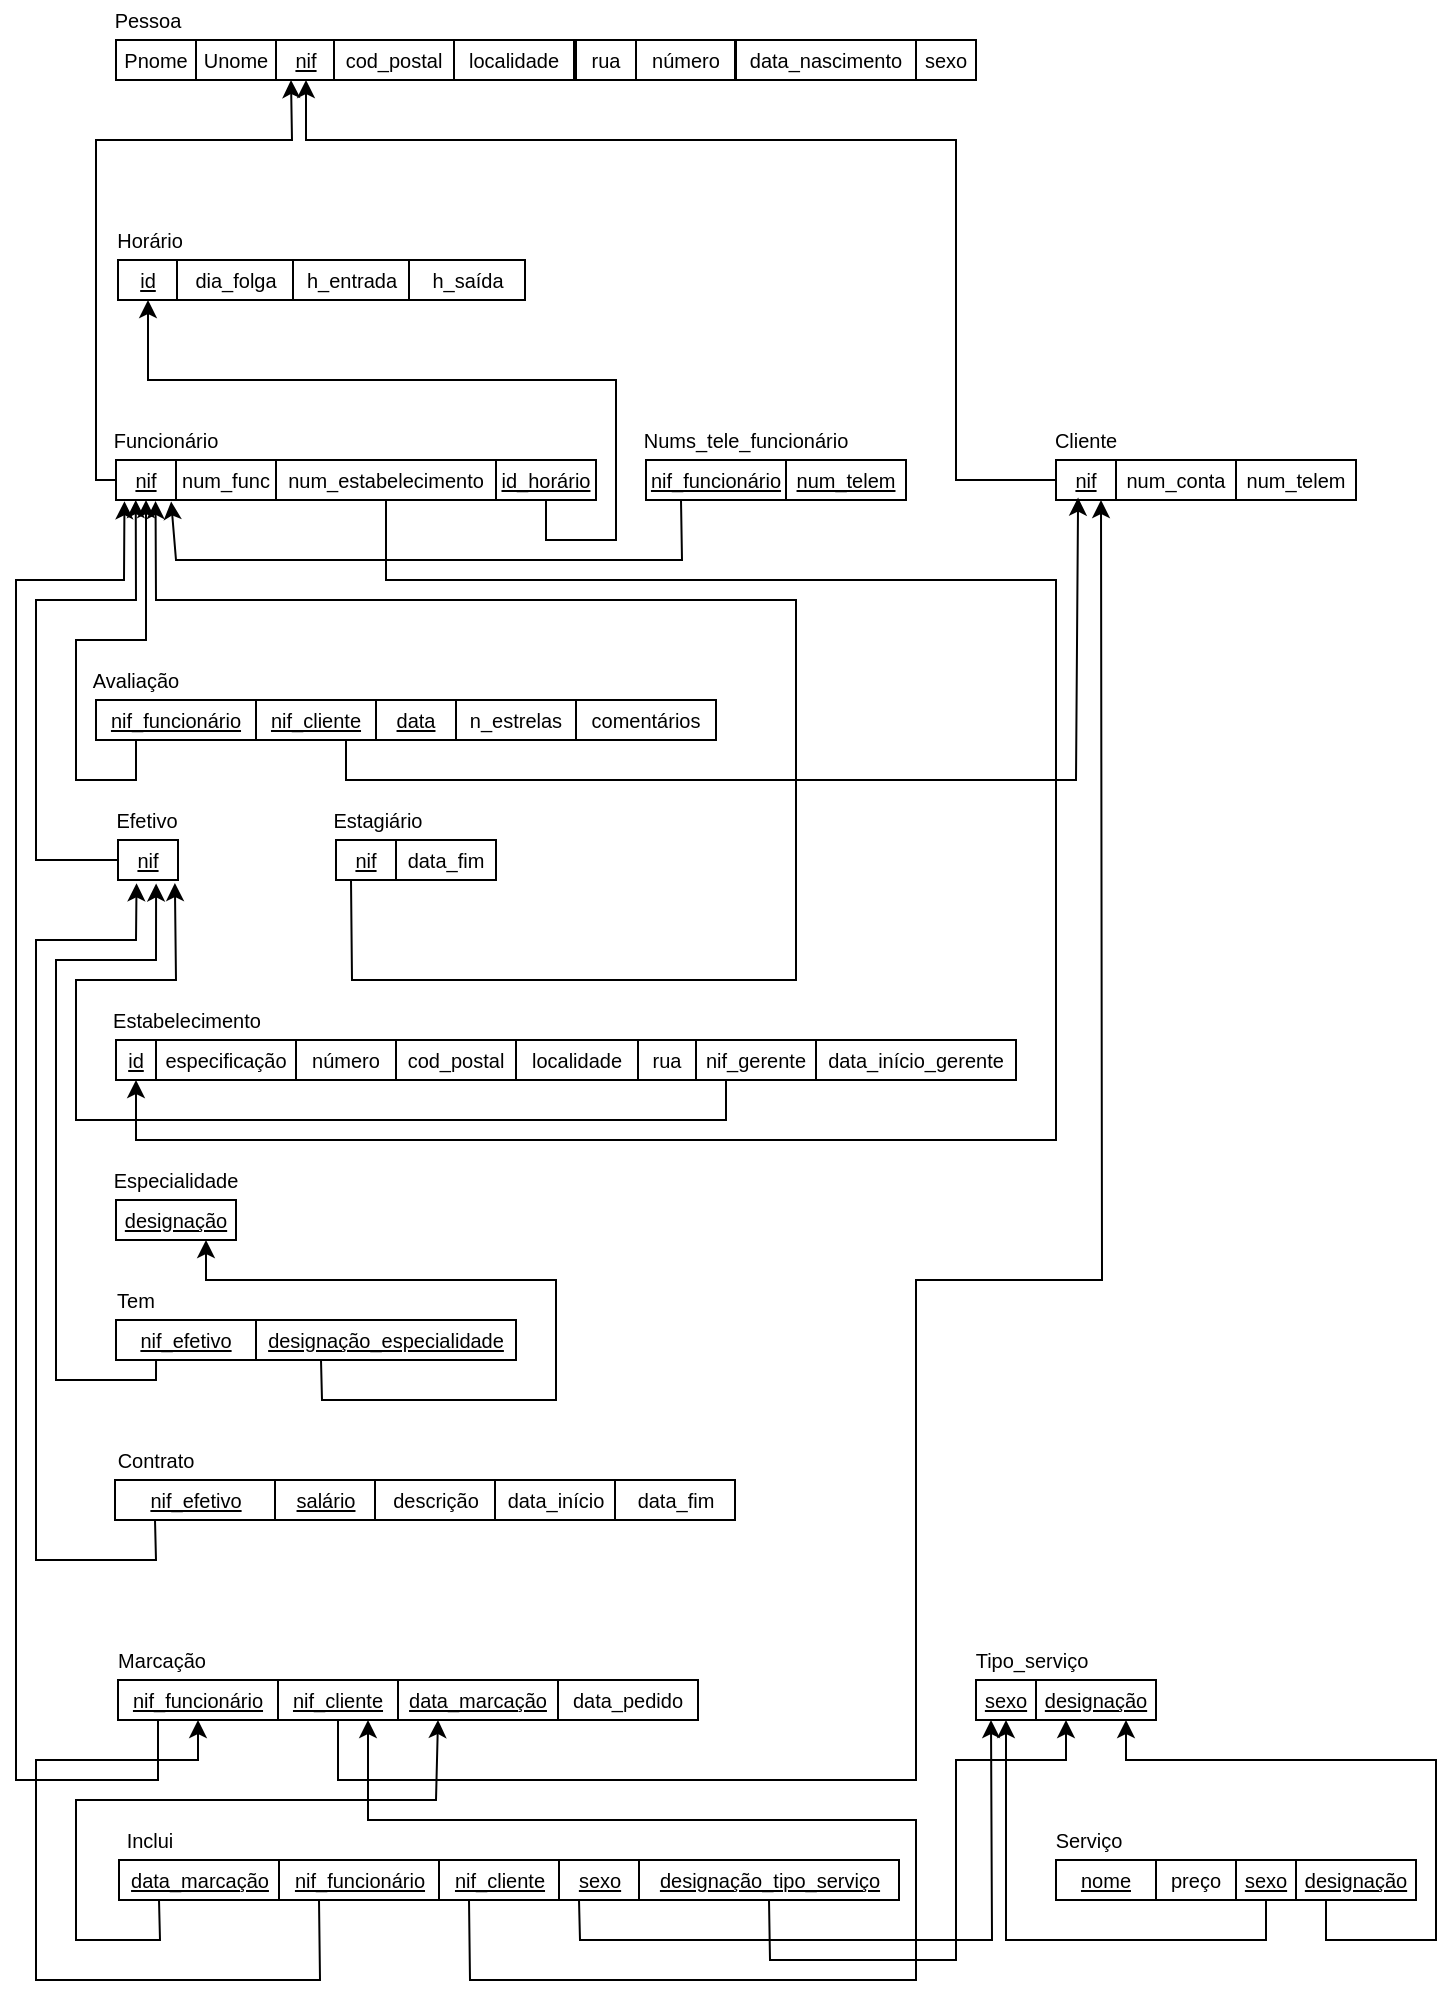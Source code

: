 <mxfile version="24.4.0" type="device">
  <diagram id="R2lEEEUBdFMjLlhIrx00" name="Page-1">
    <mxGraphModel dx="1562" dy="985" grid="1" gridSize="10" guides="1" tooltips="1" connect="1" arrows="1" fold="1" page="1" pageScale="1" pageWidth="850" pageHeight="1100" math="0" shadow="0" extFonts="Permanent Marker^https://fonts.googleapis.com/css?family=Permanent+Marker">
      <root>
        <mxCell id="0" />
        <mxCell id="1" parent="0" />
        <mxCell id="Lao-rUgw4XaIn2fH0C6R-1" value="Pnome" style="rounded=0;whiteSpace=wrap;html=1;fontSize=10;" parent="1" vertex="1">
          <mxGeometry x="80" y="40" width="40" height="20" as="geometry" />
        </mxCell>
        <mxCell id="Lao-rUgw4XaIn2fH0C6R-2" value="Unome" style="rounded=0;whiteSpace=wrap;html=1;fontSize=10;" parent="1" vertex="1">
          <mxGeometry x="120" y="40" width="40" height="20" as="geometry" />
        </mxCell>
        <mxCell id="Lao-rUgw4XaIn2fH0C6R-3" value="nif" style="rounded=0;whiteSpace=wrap;html=1;fontSize=10;fontStyle=4" parent="1" vertex="1">
          <mxGeometry x="160" y="40" width="30" height="20" as="geometry" />
        </mxCell>
        <mxCell id="Lao-rUgw4XaIn2fH0C6R-4" value="número" style="rounded=0;whiteSpace=wrap;html=1;fontSize=10;" parent="1" vertex="1">
          <mxGeometry x="339.5" y="40" width="50" height="20" as="geometry" />
        </mxCell>
        <mxCell id="Lao-rUgw4XaIn2fH0C6R-5" value="rua" style="rounded=0;whiteSpace=wrap;html=1;fontSize=10;" parent="1" vertex="1">
          <mxGeometry x="310" y="40" width="30" height="20" as="geometry" />
        </mxCell>
        <mxCell id="Lao-rUgw4XaIn2fH0C6R-6" value="localidade" style="rounded=0;whiteSpace=wrap;html=1;fontSize=10;" parent="1" vertex="1">
          <mxGeometry x="249" y="40" width="60" height="20" as="geometry" />
        </mxCell>
        <mxCell id="Lao-rUgw4XaIn2fH0C6R-7" value="cod_postal" style="rounded=0;whiteSpace=wrap;html=1;fontSize=10;" parent="1" vertex="1">
          <mxGeometry x="189" y="40" width="60" height="20" as="geometry" />
        </mxCell>
        <mxCell id="Lao-rUgw4XaIn2fH0C6R-8" value="data_nascimento" style="rounded=0;whiteSpace=wrap;html=1;fontSize=10;" parent="1" vertex="1">
          <mxGeometry x="390" y="40" width="90" height="20" as="geometry" />
        </mxCell>
        <mxCell id="Lao-rUgw4XaIn2fH0C6R-9" value="sexo" style="rounded=0;whiteSpace=wrap;html=1;fontSize=10;" parent="1" vertex="1">
          <mxGeometry x="480" y="40" width="30" height="20" as="geometry" />
        </mxCell>
        <mxCell id="Lao-rUgw4XaIn2fH0C6R-10" value="Pessoa" style="text;strokeColor=none;align=center;fillColor=none;html=1;verticalAlign=middle;whiteSpace=wrap;rounded=0;fontSize=10;" parent="1" vertex="1">
          <mxGeometry x="81" y="20" width="30" height="20" as="geometry" />
        </mxCell>
        <mxCell id="Lao-rUgw4XaIn2fH0C6R-12" value="nif" style="rounded=0;whiteSpace=wrap;html=1;fontSize=10;fontStyle=4" parent="1" vertex="1">
          <mxGeometry x="80" y="250" width="30" height="20" as="geometry" />
        </mxCell>
        <mxCell id="Lao-rUgw4XaIn2fH0C6R-13" value="num_func" style="rounded=0;whiteSpace=wrap;html=1;fontSize=10;" parent="1" vertex="1">
          <mxGeometry x="110" y="250" width="50" height="20" as="geometry" />
        </mxCell>
        <mxCell id="Lao-rUgw4XaIn2fH0C6R-14" value="Funcionário" style="text;strokeColor=none;align=center;fillColor=none;html=1;verticalAlign=middle;whiteSpace=wrap;rounded=0;fontSize=10;" parent="1" vertex="1">
          <mxGeometry x="80" y="230" width="50" height="20" as="geometry" />
        </mxCell>
        <mxCell id="Lao-rUgw4XaIn2fH0C6R-15" value="nif" style="rounded=0;whiteSpace=wrap;html=1;fontSize=10;fontStyle=4" parent="1" vertex="1">
          <mxGeometry x="550" y="250" width="30" height="20" as="geometry" />
        </mxCell>
        <mxCell id="Lao-rUgw4XaIn2fH0C6R-16" value="num_conta" style="rounded=0;whiteSpace=wrap;html=1;fontSize=10;" parent="1" vertex="1">
          <mxGeometry x="580" y="250" width="60" height="20" as="geometry" />
        </mxCell>
        <mxCell id="Lao-rUgw4XaIn2fH0C6R-17" value="Cliente" style="text;strokeColor=none;align=center;fillColor=none;html=1;verticalAlign=middle;whiteSpace=wrap;rounded=0;fontSize=10;" parent="1" vertex="1">
          <mxGeometry x="550" y="230" width="30" height="20" as="geometry" />
        </mxCell>
        <mxCell id="Lao-rUgw4XaIn2fH0C6R-18" value="num_telem" style="rounded=0;whiteSpace=wrap;html=1;fontSize=10;" parent="1" vertex="1">
          <mxGeometry x="640" y="250" width="60" height="20" as="geometry" />
        </mxCell>
        <mxCell id="Lao-rUgw4XaIn2fH0C6R-19" value="" style="endArrow=classic;html=1;rounded=0;entryX=0.25;entryY=1;entryDx=0;entryDy=0;exitX=0;exitY=0.5;exitDx=0;exitDy=0;" parent="1" source="Lao-rUgw4XaIn2fH0C6R-12" target="Lao-rUgw4XaIn2fH0C6R-3" edge="1">
          <mxGeometry width="50" height="50" relative="1" as="geometry">
            <mxPoint x="230" y="240" as="sourcePoint" />
            <mxPoint x="280" y="190" as="targetPoint" />
            <Array as="points">
              <mxPoint x="70" y="260" />
              <mxPoint x="70" y="150" />
              <mxPoint x="70" y="90" />
              <mxPoint x="168" y="90" />
            </Array>
          </mxGeometry>
        </mxCell>
        <mxCell id="Lao-rUgw4XaIn2fH0C6R-20" value="" style="endArrow=classic;html=1;rounded=0;entryX=0.5;entryY=1;entryDx=0;entryDy=0;exitX=0;exitY=0.5;exitDx=0;exitDy=0;" parent="1" source="Lao-rUgw4XaIn2fH0C6R-15" target="Lao-rUgw4XaIn2fH0C6R-3" edge="1">
          <mxGeometry width="50" height="50" relative="1" as="geometry">
            <mxPoint x="175" y="180" as="sourcePoint" />
            <mxPoint x="240" y="170" as="targetPoint" />
            <Array as="points">
              <mxPoint x="500" y="260" />
              <mxPoint x="500" y="150" />
              <mxPoint x="500" y="90" />
              <mxPoint x="175" y="90" />
            </Array>
          </mxGeometry>
        </mxCell>
        <mxCell id="Lao-rUgw4XaIn2fH0C6R-21" value="nif" style="rounded=0;whiteSpace=wrap;html=1;fontSize=10;fontStyle=4" parent="1" vertex="1">
          <mxGeometry x="81" y="440" width="30" height="20" as="geometry" />
        </mxCell>
        <mxCell id="Lao-rUgw4XaIn2fH0C6R-23" value="nif" style="rounded=0;whiteSpace=wrap;html=1;fontSize=10;fontStyle=4" parent="1" vertex="1">
          <mxGeometry x="190" y="440" width="30" height="20" as="geometry" />
        </mxCell>
        <mxCell id="Lao-rUgw4XaIn2fH0C6R-24" value="data_fim" style="rounded=0;whiteSpace=wrap;html=1;fontSize=10;" parent="1" vertex="1">
          <mxGeometry x="220" y="440" width="50" height="20" as="geometry" />
        </mxCell>
        <mxCell id="Lao-rUgw4XaIn2fH0C6R-25" value="" style="endArrow=classic;html=1;rounded=0;entryX=0.329;entryY=1.001;entryDx=0;entryDy=0;exitX=0;exitY=0.5;exitDx=0;exitDy=0;entryPerimeter=0;" parent="1" source="Lao-rUgw4XaIn2fH0C6R-21" target="Lao-rUgw4XaIn2fH0C6R-12" edge="1">
          <mxGeometry width="50" height="50" relative="1" as="geometry">
            <mxPoint x="130" y="390" as="sourcePoint" />
            <mxPoint x="83.72" y="270.98" as="targetPoint" />
            <Array as="points">
              <mxPoint x="40" y="450" />
              <mxPoint x="40" y="320" />
              <mxPoint x="90" y="320" />
            </Array>
          </mxGeometry>
        </mxCell>
        <mxCell id="Lao-rUgw4XaIn2fH0C6R-26" value="Efetivo" style="text;strokeColor=none;align=center;fillColor=none;html=1;verticalAlign=middle;whiteSpace=wrap;rounded=0;fontSize=10;" parent="1" vertex="1">
          <mxGeometry x="81" y="420" width="29" height="20" as="geometry" />
        </mxCell>
        <mxCell id="Lao-rUgw4XaIn2fH0C6R-27" value="" style="endArrow=classic;html=1;rounded=0;exitX=0.25;exitY=1;exitDx=0;exitDy=0;entryX=0.659;entryY=1.024;entryDx=0;entryDy=0;entryPerimeter=0;" parent="1" source="Lao-rUgw4XaIn2fH0C6R-23" target="Lao-rUgw4XaIn2fH0C6R-12" edge="1">
          <mxGeometry width="50" height="50" relative="1" as="geometry">
            <mxPoint x="130" y="370" as="sourcePoint" />
            <mxPoint x="97.4" y="271.42" as="targetPoint" />
            <Array as="points">
              <mxPoint x="198" y="510" />
              <mxPoint x="420" y="510" />
              <mxPoint x="420" y="320" />
              <mxPoint x="100" y="320" />
            </Array>
          </mxGeometry>
        </mxCell>
        <mxCell id="Lao-rUgw4XaIn2fH0C6R-28" value="Estagiário" style="text;strokeColor=none;align=center;fillColor=none;html=1;verticalAlign=middle;whiteSpace=wrap;rounded=0;fontSize=10;" parent="1" vertex="1">
          <mxGeometry x="191" y="420" width="40" height="20" as="geometry" />
        </mxCell>
        <mxCell id="Lao-rUgw4XaIn2fH0C6R-29" value="id" style="rounded=0;whiteSpace=wrap;html=1;fontSize=10;fontStyle=4" parent="1" vertex="1">
          <mxGeometry x="80" y="540" width="20" height="20" as="geometry" />
        </mxCell>
        <mxCell id="Lao-rUgw4XaIn2fH0C6R-30" value="especificação" style="rounded=0;whiteSpace=wrap;html=1;fontSize=10;" parent="1" vertex="1">
          <mxGeometry x="100" y="540" width="70" height="20" as="geometry" />
        </mxCell>
        <mxCell id="Lao-rUgw4XaIn2fH0C6R-31" value="rua" style="rounded=0;whiteSpace=wrap;html=1;fontSize=10;" parent="1" vertex="1">
          <mxGeometry x="341" y="540" width="29" height="20" as="geometry" />
        </mxCell>
        <mxCell id="Lao-rUgw4XaIn2fH0C6R-32" value="localidade" style="rounded=0;whiteSpace=wrap;html=1;fontSize=10;" parent="1" vertex="1">
          <mxGeometry x="280" y="540" width="61" height="20" as="geometry" />
        </mxCell>
        <mxCell id="Lao-rUgw4XaIn2fH0C6R-33" value="cod_postal" style="rounded=0;whiteSpace=wrap;html=1;fontSize=10;" parent="1" vertex="1">
          <mxGeometry x="220" y="540" width="60" height="20" as="geometry" />
        </mxCell>
        <mxCell id="Lao-rUgw4XaIn2fH0C6R-34" value="número" style="rounded=0;whiteSpace=wrap;html=1;fontSize=10;" parent="1" vertex="1">
          <mxGeometry x="170" y="540" width="50" height="20" as="geometry" />
        </mxCell>
        <mxCell id="Lao-rUgw4XaIn2fH0C6R-35" value="Estabelecimento" style="text;strokeColor=none;align=center;fillColor=none;html=1;verticalAlign=middle;whiteSpace=wrap;rounded=0;fontSize=10;" parent="1" vertex="1">
          <mxGeometry x="81" y="520" width="69" height="20" as="geometry" />
        </mxCell>
        <mxCell id="Lao-rUgw4XaIn2fH0C6R-36" value="designação" style="rounded=0;whiteSpace=wrap;html=1;fontSize=10;fontStyle=4" parent="1" vertex="1">
          <mxGeometry x="80" y="620" width="60" height="20" as="geometry" />
        </mxCell>
        <mxCell id="Lao-rUgw4XaIn2fH0C6R-37" value="Especialidade" style="text;strokeColor=none;align=center;fillColor=none;html=1;verticalAlign=middle;whiteSpace=wrap;rounded=0;fontSize=10;" parent="1" vertex="1">
          <mxGeometry x="80" y="600" width="60" height="20" as="geometry" />
        </mxCell>
        <mxCell id="Lao-rUgw4XaIn2fH0C6R-40" value="Tipo_serviço" style="text;strokeColor=none;align=center;fillColor=none;html=1;verticalAlign=middle;whiteSpace=wrap;rounded=0;fontSize=10;" parent="1" vertex="1">
          <mxGeometry x="513" y="840" width="50" height="20" as="geometry" />
        </mxCell>
        <mxCell id="Lao-rUgw4XaIn2fH0C6R-41" value="nif_funcionário" style="rounded=0;whiteSpace=wrap;html=1;fontSize=10;fontStyle=4" parent="1" vertex="1">
          <mxGeometry x="70" y="370" width="80" height="20" as="geometry" />
        </mxCell>
        <mxCell id="Lao-rUgw4XaIn2fH0C6R-42" value="nif_cliente" style="rounded=0;whiteSpace=wrap;html=1;fontSize=10;fontStyle=4" parent="1" vertex="1">
          <mxGeometry x="150" y="370" width="60" height="20" as="geometry" />
        </mxCell>
        <mxCell id="Lao-rUgw4XaIn2fH0C6R-43" value="data" style="rounded=0;whiteSpace=wrap;html=1;fontSize=10;fontStyle=4" parent="1" vertex="1">
          <mxGeometry x="210" y="370" width="40" height="20" as="geometry" />
        </mxCell>
        <mxCell id="Lao-rUgw4XaIn2fH0C6R-44" value="n_estrelas" style="rounded=0;whiteSpace=wrap;html=1;fontSize=10;" parent="1" vertex="1">
          <mxGeometry x="250" y="370" width="60" height="20" as="geometry" />
        </mxCell>
        <mxCell id="Lao-rUgw4XaIn2fH0C6R-45" value="comentários" style="rounded=0;whiteSpace=wrap;html=1;fontSize=10;" parent="1" vertex="1">
          <mxGeometry x="310" y="370" width="70" height="20" as="geometry" />
        </mxCell>
        <mxCell id="Lao-rUgw4XaIn2fH0C6R-46" value="Avaliação" style="text;strokeColor=none;align=center;fillColor=none;html=1;verticalAlign=middle;whiteSpace=wrap;rounded=0;fontSize=10;" parent="1" vertex="1">
          <mxGeometry x="70" y="350" width="40" height="20" as="geometry" />
        </mxCell>
        <mxCell id="Lao-rUgw4XaIn2fH0C6R-47" value="nif_funcionário" style="rounded=0;whiteSpace=wrap;html=1;fontSize=10;fontStyle=4" parent="1" vertex="1">
          <mxGeometry x="81" y="860" width="80" height="20" as="geometry" />
        </mxCell>
        <mxCell id="Lao-rUgw4XaIn2fH0C6R-48" value="nif_cliente" style="rounded=0;whiteSpace=wrap;html=1;fontSize=10;fontStyle=4" parent="1" vertex="1">
          <mxGeometry x="161" y="860" width="60" height="20" as="geometry" />
        </mxCell>
        <mxCell id="Lao-rUgw4XaIn2fH0C6R-49" value="Marcação" style="text;strokeColor=none;align=center;fillColor=none;html=1;verticalAlign=middle;whiteSpace=wrap;rounded=0;fontSize=10;" parent="1" vertex="1">
          <mxGeometry x="81.5" y="840" width="41.5" height="20" as="geometry" />
        </mxCell>
        <mxCell id="Lao-rUgw4XaIn2fH0C6R-50" value="data_marcação" style="rounded=0;whiteSpace=wrap;html=1;fontSize=10;fontStyle=4" parent="1" vertex="1">
          <mxGeometry x="221" y="860" width="80" height="20" as="geometry" />
        </mxCell>
        <mxCell id="Lao-rUgw4XaIn2fH0C6R-51" value="data_pedido" style="rounded=0;whiteSpace=wrap;html=1;fontSize=10;" parent="1" vertex="1">
          <mxGeometry x="301" y="860" width="70" height="20" as="geometry" />
        </mxCell>
        <mxCell id="Lao-rUgw4XaIn2fH0C6R-52" value="nif_efetivo" style="rounded=0;whiteSpace=wrap;html=1;fontSize=10;fontStyle=4" parent="1" vertex="1">
          <mxGeometry x="79.5" y="760" width="80" height="20" as="geometry" />
        </mxCell>
        <mxCell id="Lao-rUgw4XaIn2fH0C6R-53" value="salário" style="rounded=0;whiteSpace=wrap;html=1;fontSize=10;fontStyle=4" parent="1" vertex="1">
          <mxGeometry x="159.5" y="760" width="50" height="20" as="geometry" />
        </mxCell>
        <mxCell id="Lao-rUgw4XaIn2fH0C6R-54" value="descrição" style="rounded=0;whiteSpace=wrap;html=1;fontSize=10;" parent="1" vertex="1">
          <mxGeometry x="209.5" y="760" width="60" height="20" as="geometry" />
        </mxCell>
        <mxCell id="Lao-rUgw4XaIn2fH0C6R-55" value="data_início" style="rounded=0;whiteSpace=wrap;html=1;fontSize=10;" parent="1" vertex="1">
          <mxGeometry x="269.5" y="760" width="60" height="20" as="geometry" />
        </mxCell>
        <mxCell id="Lao-rUgw4XaIn2fH0C6R-56" value="data_fim" style="rounded=0;whiteSpace=wrap;html=1;fontSize=10;" parent="1" vertex="1">
          <mxGeometry x="329.5" y="760" width="60" height="20" as="geometry" />
        </mxCell>
        <mxCell id="Lao-rUgw4XaIn2fH0C6R-58" value="Contrato" style="text;strokeColor=none;align=center;fillColor=none;html=1;verticalAlign=middle;whiteSpace=wrap;rounded=0;fontSize=10;" parent="1" vertex="1">
          <mxGeometry x="80" y="740" width="39.5" height="20" as="geometry" />
        </mxCell>
        <mxCell id="Lao-rUgw4XaIn2fH0C6R-59" value="sexo" style="rounded=0;whiteSpace=wrap;html=1;fontSize=10;fontStyle=4" parent="1" vertex="1">
          <mxGeometry x="510" y="860" width="30" height="20" as="geometry" />
        </mxCell>
        <mxCell id="Lao-rUgw4XaIn2fH0C6R-60" value="designação" style="rounded=0;whiteSpace=wrap;html=1;fontSize=10;fontStyle=4" parent="1" vertex="1">
          <mxGeometry x="540" y="860" width="60" height="20" as="geometry" />
        </mxCell>
        <mxCell id="Lao-rUgw4XaIn2fH0C6R-61" value="nome" style="rounded=0;whiteSpace=wrap;html=1;fontSize=10;fontStyle=4" parent="1" vertex="1">
          <mxGeometry x="550" y="950" width="50" height="20" as="geometry" />
        </mxCell>
        <mxCell id="Lao-rUgw4XaIn2fH0C6R-62" value="preço" style="rounded=0;whiteSpace=wrap;html=1;fontSize=10;" parent="1" vertex="1">
          <mxGeometry x="600" y="950" width="40" height="20" as="geometry" />
        </mxCell>
        <mxCell id="Lao-rUgw4XaIn2fH0C6R-63" value="Serviço" style="text;strokeColor=none;align=center;fillColor=none;html=1;verticalAlign=middle;whiteSpace=wrap;rounded=0;fontSize=10;" parent="1" vertex="1">
          <mxGeometry x="553" y="930" width="27" height="20" as="geometry" />
        </mxCell>
        <mxCell id="Lao-rUgw4XaIn2fH0C6R-65" value="nif_gerente" style="rounded=0;whiteSpace=wrap;html=1;fontSize=10;" parent="1" vertex="1">
          <mxGeometry x="370" y="540" width="60" height="20" as="geometry" />
        </mxCell>
        <mxCell id="Lao-rUgw4XaIn2fH0C6R-66" value="data_início_gerente" style="rounded=0;whiteSpace=wrap;html=1;fontSize=10;" parent="1" vertex="1">
          <mxGeometry x="430" y="540" width="100" height="20" as="geometry" />
        </mxCell>
        <mxCell id="Lao-rUgw4XaIn2fH0C6R-67" value="num_estabelecimento" style="rounded=0;whiteSpace=wrap;html=1;fontSize=10;" parent="1" vertex="1">
          <mxGeometry x="160" y="250" width="110" height="20" as="geometry" />
        </mxCell>
        <mxCell id="Lao-rUgw4XaIn2fH0C6R-68" value="Tem" style="text;strokeColor=none;align=center;fillColor=none;html=1;verticalAlign=middle;whiteSpace=wrap;rounded=0;fontSize=10;" parent="1" vertex="1">
          <mxGeometry x="80" y="660" width="20" height="20" as="geometry" />
        </mxCell>
        <mxCell id="Lao-rUgw4XaIn2fH0C6R-69" value="nif_efetivo" style="rounded=0;whiteSpace=wrap;html=1;fontSize=10;fontStyle=4" parent="1" vertex="1">
          <mxGeometry x="80" y="680" width="70" height="20" as="geometry" />
        </mxCell>
        <mxCell id="Lao-rUgw4XaIn2fH0C6R-70" value="designação_especialidade" style="rounded=0;whiteSpace=wrap;html=1;fontSize=10;fontStyle=4" parent="1" vertex="1">
          <mxGeometry x="150" y="680" width="130" height="20" as="geometry" />
        </mxCell>
        <mxCell id="Lao-rUgw4XaIn2fH0C6R-74" value="sexo" style="rounded=0;whiteSpace=wrap;html=1;fontSize=10;fontStyle=4" parent="1" vertex="1">
          <mxGeometry x="301.5" y="950" width="40" height="20" as="geometry" />
        </mxCell>
        <mxCell id="Lao-rUgw4XaIn2fH0C6R-75" value="designação_tipo_serviço" style="rounded=0;whiteSpace=wrap;html=1;fontSize=10;fontStyle=4" parent="1" vertex="1">
          <mxGeometry x="341.5" y="950" width="130" height="20" as="geometry" />
        </mxCell>
        <mxCell id="Lao-rUgw4XaIn2fH0C6R-77" value="Inclui" style="text;strokeColor=none;align=center;fillColor=none;html=1;verticalAlign=middle;whiteSpace=wrap;rounded=0;fontSize=10;" parent="1" vertex="1">
          <mxGeometry x="81.5" y="930" width="30" height="20" as="geometry" />
        </mxCell>
        <mxCell id="Lao-rUgw4XaIn2fH0C6R-78" value="data_marcação" style="rounded=0;whiteSpace=wrap;html=1;fontSize=10;fontStyle=4" parent="1" vertex="1">
          <mxGeometry x="81.5" y="950" width="80" height="20" as="geometry" />
        </mxCell>
        <mxCell id="Lao-rUgw4XaIn2fH0C6R-79" value="nif_funcionário" style="rounded=0;whiteSpace=wrap;html=1;fontSize=10;fontStyle=4" parent="1" vertex="1">
          <mxGeometry x="345" y="250" width="70" height="20" as="geometry" />
        </mxCell>
        <mxCell id="Lao-rUgw4XaIn2fH0C6R-80" value="num_telem" style="rounded=0;whiteSpace=wrap;html=1;fontSize=10;fontStyle=4" parent="1" vertex="1">
          <mxGeometry x="415" y="250" width="60" height="20" as="geometry" />
        </mxCell>
        <mxCell id="Lao-rUgw4XaIn2fH0C6R-82" value="Nums_tele_funcionário" style="text;strokeColor=none;align=center;fillColor=none;html=1;verticalAlign=middle;whiteSpace=wrap;rounded=0;fontSize=10;" parent="1" vertex="1">
          <mxGeometry x="345" y="230" width="100" height="20" as="geometry" />
        </mxCell>
        <mxCell id="Gj7JsDhDFi42uOvpA1KM-1" value="" style="endArrow=classic;html=1;rounded=0;entryX=0.948;entryY=1.076;entryDx=0;entryDy=0;exitX=0.25;exitY=1;exitDx=0;exitDy=0;entryPerimeter=0;" parent="1" source="Lao-rUgw4XaIn2fH0C6R-65" target="Lao-rUgw4XaIn2fH0C6R-21" edge="1">
          <mxGeometry width="50" height="50" relative="1" as="geometry">
            <mxPoint x="260" y="430" as="sourcePoint" />
            <mxPoint x="310" y="380" as="targetPoint" />
            <Array as="points">
              <mxPoint x="385" y="580" />
              <mxPoint x="60" y="580" />
              <mxPoint x="60" y="510" />
              <mxPoint x="110" y="510" />
            </Array>
          </mxGeometry>
        </mxCell>
        <mxCell id="Gj7JsDhDFi42uOvpA1KM-2" value="" style="endArrow=classic;html=1;rounded=0;exitX=0.5;exitY=1;exitDx=0;exitDy=0;entryX=0.5;entryY=1;entryDx=0;entryDy=0;" parent="1" source="Lao-rUgw4XaIn2fH0C6R-67" target="Lao-rUgw4XaIn2fH0C6R-29" edge="1">
          <mxGeometry width="50" height="50" relative="1" as="geometry">
            <mxPoint x="215" y="270" as="sourcePoint" />
            <mxPoint x="310" y="310" as="targetPoint" />
            <Array as="points">
              <mxPoint x="215" y="310" />
              <mxPoint x="550" y="310" />
              <mxPoint x="550" y="590" />
              <mxPoint x="90" y="590" />
            </Array>
          </mxGeometry>
        </mxCell>
        <mxCell id="Gj7JsDhDFi42uOvpA1KM-3" value="" style="endArrow=classic;html=1;rounded=0;entryX=0.635;entryY=1.086;entryDx=0;entryDy=0;exitX=0.286;exitY=1;exitDx=0;exitDy=0;entryPerimeter=0;exitPerimeter=0;" parent="1" source="Lao-rUgw4XaIn2fH0C6R-69" target="Lao-rUgw4XaIn2fH0C6R-21" edge="1">
          <mxGeometry width="50" height="50" relative="1" as="geometry">
            <mxPoint x="160" y="570" as="sourcePoint" />
            <mxPoint x="210" y="520" as="targetPoint" />
            <Array as="points">
              <mxPoint x="100" y="710" />
              <mxPoint x="50" y="710" />
              <mxPoint x="50" y="500" />
              <mxPoint x="100" y="500" />
            </Array>
          </mxGeometry>
        </mxCell>
        <mxCell id="Gj7JsDhDFi42uOvpA1KM-4" value="" style="endArrow=classic;html=1;rounded=0;entryX=0.75;entryY=1;entryDx=0;entryDy=0;exitX=0.25;exitY=1;exitDx=0;exitDy=0;" parent="1" source="Lao-rUgw4XaIn2fH0C6R-70" target="Lao-rUgw4XaIn2fH0C6R-36" edge="1">
          <mxGeometry width="50" height="50" relative="1" as="geometry">
            <mxPoint x="170" y="710" as="sourcePoint" />
            <mxPoint x="220" y="660" as="targetPoint" />
            <Array as="points">
              <mxPoint x="183" y="720" />
              <mxPoint x="300" y="720" />
              <mxPoint x="300" y="660" />
              <mxPoint x="125" y="660" />
            </Array>
          </mxGeometry>
        </mxCell>
        <mxCell id="Gj7JsDhDFi42uOvpA1KM-5" value="" style="endArrow=classic;html=1;rounded=0;entryX=0.309;entryY=1.082;entryDx=0;entryDy=0;exitX=0.25;exitY=1;exitDx=0;exitDy=0;entryPerimeter=0;" parent="1" source="Lao-rUgw4XaIn2fH0C6R-52" target="Lao-rUgw4XaIn2fH0C6R-21" edge="1">
          <mxGeometry width="50" height="50" relative="1" as="geometry">
            <mxPoint x="130" y="580" as="sourcePoint" />
            <mxPoint x="180" y="530" as="targetPoint" />
            <Array as="points">
              <mxPoint x="100" y="800" />
              <mxPoint x="40" y="800" />
              <mxPoint x="40" y="490" />
              <mxPoint x="90" y="490" />
            </Array>
          </mxGeometry>
        </mxCell>
        <mxCell id="Gj7JsDhDFi42uOvpA1KM-6" value="" style="endArrow=classic;html=1;rounded=0;entryX=0.5;entryY=1;entryDx=0;entryDy=0;exitX=0.25;exitY=1;exitDx=0;exitDy=0;" parent="1" source="Lao-rUgw4XaIn2fH0C6R-41" target="Lao-rUgw4XaIn2fH0C6R-12" edge="1">
          <mxGeometry width="50" height="50" relative="1" as="geometry">
            <mxPoint x="160" y="390" as="sourcePoint" />
            <mxPoint x="87.5" y="270" as="targetPoint" />
            <Array as="points">
              <mxPoint x="90" y="410" />
              <mxPoint x="60" y="410" />
              <mxPoint x="60" y="340" />
              <mxPoint x="95" y="340" />
            </Array>
          </mxGeometry>
        </mxCell>
        <mxCell id="Gj7JsDhDFi42uOvpA1KM-7" value="" style="endArrow=classic;html=1;rounded=0;entryX=0.368;entryY=0.94;entryDx=0;entryDy=0;exitX=0.75;exitY=1;exitDx=0;exitDy=0;entryPerimeter=0;" parent="1" source="Lao-rUgw4XaIn2fH0C6R-42" target="Lao-rUgw4XaIn2fH0C6R-15" edge="1">
          <mxGeometry width="50" height="50" relative="1" as="geometry">
            <mxPoint x="240" y="390" as="sourcePoint" />
            <mxPoint x="535" y="270" as="targetPoint" />
            <Array as="points">
              <mxPoint x="195" y="410" />
              <mxPoint x="560" y="410" />
            </Array>
          </mxGeometry>
        </mxCell>
        <mxCell id="Gj7JsDhDFi42uOvpA1KM-8" value="" style="endArrow=classic;html=1;rounded=0;entryX=0.919;entryY=1.039;entryDx=0;entryDy=0;exitX=0.25;exitY=1;exitDx=0;exitDy=0;entryPerimeter=0;" parent="1" source="Lao-rUgw4XaIn2fH0C6R-79" target="Lao-rUgw4XaIn2fH0C6R-12" edge="1">
          <mxGeometry width="50" height="50" relative="1" as="geometry">
            <mxPoint x="347.5" y="270" as="sourcePoint" />
            <mxPoint x="108.62" y="270.12" as="targetPoint" />
            <Array as="points">
              <mxPoint x="363" y="300" />
              <mxPoint x="110" y="300" />
            </Array>
          </mxGeometry>
        </mxCell>
        <mxCell id="Gj7JsDhDFi42uOvpA1KM-10" value="id" style="rounded=0;whiteSpace=wrap;html=1;fontSize=10;fontStyle=4" parent="1" vertex="1">
          <mxGeometry x="81" y="150" width="30" height="20" as="geometry" />
        </mxCell>
        <mxCell id="Gj7JsDhDFi42uOvpA1KM-11" value="dia_folga" style="rounded=0;whiteSpace=wrap;html=1;fontSize=10;fontStyle=0" parent="1" vertex="1">
          <mxGeometry x="110.5" y="150" width="58" height="20" as="geometry" />
        </mxCell>
        <mxCell id="Gj7JsDhDFi42uOvpA1KM-12" value="h_entrada" style="rounded=0;whiteSpace=wrap;html=1;fontSize=10;fontStyle=0" parent="1" vertex="1">
          <mxGeometry x="168.5" y="150" width="58" height="20" as="geometry" />
        </mxCell>
        <mxCell id="Gj7JsDhDFi42uOvpA1KM-13" value="h_saída" style="rounded=0;whiteSpace=wrap;html=1;fontSize=10;fontStyle=0" parent="1" vertex="1">
          <mxGeometry x="226.5" y="150" width="58" height="20" as="geometry" />
        </mxCell>
        <mxCell id="Gj7JsDhDFi42uOvpA1KM-14" value="id_horário" style="rounded=0;whiteSpace=wrap;html=1;fontSize=10;fontStyle=4" parent="1" vertex="1">
          <mxGeometry x="270" y="250" width="50" height="20" as="geometry" />
        </mxCell>
        <mxCell id="Gj7JsDhDFi42uOvpA1KM-15" value="Horário" style="text;strokeColor=none;align=center;fillColor=none;html=1;verticalAlign=middle;whiteSpace=wrap;rounded=0;fontSize=10;" parent="1" vertex="1">
          <mxGeometry x="82" y="130" width="30" height="20" as="geometry" />
        </mxCell>
        <mxCell id="Gj7JsDhDFi42uOvpA1KM-16" value="" style="endArrow=classic;html=1;rounded=0;entryX=0.5;entryY=1;entryDx=0;entryDy=0;exitX=0.5;exitY=1;exitDx=0;exitDy=0;" parent="1" source="Gj7JsDhDFi42uOvpA1KM-14" target="Gj7JsDhDFi42uOvpA1KM-10" edge="1">
          <mxGeometry width="50" height="50" relative="1" as="geometry">
            <mxPoint x="190" y="210" as="sourcePoint" />
            <mxPoint x="240" y="160" as="targetPoint" />
            <Array as="points">
              <mxPoint x="295" y="290" />
              <mxPoint x="330" y="290" />
              <mxPoint x="330" y="210" />
              <mxPoint x="96" y="210" />
            </Array>
          </mxGeometry>
        </mxCell>
        <mxCell id="Gj7JsDhDFi42uOvpA1KM-17" value="" style="endArrow=classic;html=1;rounded=0;exitX=0.25;exitY=1;exitDx=0;exitDy=0;entryX=0.141;entryY=1.031;entryDx=0;entryDy=0;entryPerimeter=0;" parent="1" source="Lao-rUgw4XaIn2fH0C6R-47" target="Lao-rUgw4XaIn2fH0C6R-12" edge="1">
          <mxGeometry width="50" height="50" relative="1" as="geometry">
            <mxPoint x="190" y="610" as="sourcePoint" />
            <mxPoint x="60" y="280" as="targetPoint" />
            <Array as="points">
              <mxPoint x="101" y="910" />
              <mxPoint x="30" y="910" />
              <mxPoint x="30" y="310" />
              <mxPoint x="84" y="310" />
            </Array>
          </mxGeometry>
        </mxCell>
        <mxCell id="Gj7JsDhDFi42uOvpA1KM-18" value="" style="endArrow=classic;html=1;rounded=0;entryX=0.75;entryY=1;entryDx=0;entryDy=0;exitX=0.5;exitY=1;exitDx=0;exitDy=0;" parent="1" source="Lao-rUgw4XaIn2fH0C6R-48" target="Lao-rUgw4XaIn2fH0C6R-15" edge="1">
          <mxGeometry width="50" height="50" relative="1" as="geometry">
            <mxPoint x="270" y="570" as="sourcePoint" />
            <mxPoint x="320" y="520" as="targetPoint" />
            <Array as="points">
              <mxPoint x="191" y="910" />
              <mxPoint x="480" y="910" />
              <mxPoint x="480" y="660" />
              <mxPoint x="573" y="660" />
            </Array>
          </mxGeometry>
        </mxCell>
        <mxCell id="Gj7JsDhDFi42uOvpA1KM-19" value="" style="endArrow=classic;html=1;rounded=0;entryX=0.25;entryY=1;entryDx=0;entryDy=0;exitX=0.25;exitY=1;exitDx=0;exitDy=0;" parent="1" source="Lao-rUgw4XaIn2fH0C6R-78" target="Lao-rUgw4XaIn2fH0C6R-50" edge="1">
          <mxGeometry width="50" height="50" relative="1" as="geometry">
            <mxPoint x="280" y="1040" as="sourcePoint" />
            <mxPoint x="330" y="990" as="targetPoint" />
            <Array as="points">
              <mxPoint x="102" y="990" />
              <mxPoint x="60" y="990" />
              <mxPoint x="60" y="920" />
              <mxPoint x="240" y="920" />
            </Array>
          </mxGeometry>
        </mxCell>
        <mxCell id="Gj7JsDhDFi42uOvpA1KM-20" value="" style="endArrow=classic;html=1;rounded=0;entryX=0.25;entryY=1;entryDx=0;entryDy=0;exitX=0.25;exitY=1;exitDx=0;exitDy=0;" parent="1" source="Lao-rUgw4XaIn2fH0C6R-74" target="Lao-rUgw4XaIn2fH0C6R-59" edge="1">
          <mxGeometry width="50" height="50" relative="1" as="geometry">
            <mxPoint x="290" y="1060" as="sourcePoint" />
            <mxPoint x="340" y="1010" as="targetPoint" />
            <Array as="points">
              <mxPoint x="312" y="990" />
              <mxPoint x="360" y="990" />
              <mxPoint x="458" y="990" />
              <mxPoint x="518" y="990" />
            </Array>
          </mxGeometry>
        </mxCell>
        <mxCell id="Gj7JsDhDFi42uOvpA1KM-21" value="" style="endArrow=classic;html=1;rounded=0;entryX=0.25;entryY=1;entryDx=0;entryDy=0;exitX=0.5;exitY=1;exitDx=0;exitDy=0;" parent="1" source="Lao-rUgw4XaIn2fH0C6R-75" target="Lao-rUgw4XaIn2fH0C6R-60" edge="1">
          <mxGeometry width="50" height="50" relative="1" as="geometry">
            <mxPoint x="290" y="1060" as="sourcePoint" />
            <mxPoint x="340" y="1010" as="targetPoint" />
            <Array as="points">
              <mxPoint x="407" y="1000" />
              <mxPoint x="500" y="1000" />
              <mxPoint x="500" y="900" />
              <mxPoint x="555" y="900" />
            </Array>
          </mxGeometry>
        </mxCell>
        <mxCell id="oqL41ZWVpm5SVX1pb3kf-1" value="sexo" style="rounded=0;whiteSpace=wrap;html=1;fontSize=10;fontStyle=4" parent="1" vertex="1">
          <mxGeometry x="640" y="950" width="30" height="20" as="geometry" />
        </mxCell>
        <mxCell id="oqL41ZWVpm5SVX1pb3kf-2" value="designação" style="rounded=0;whiteSpace=wrap;html=1;fontSize=10;fontStyle=4" parent="1" vertex="1">
          <mxGeometry x="670" y="950" width="60" height="20" as="geometry" />
        </mxCell>
        <mxCell id="oqL41ZWVpm5SVX1pb3kf-3" value="" style="endArrow=classic;html=1;rounded=0;entryX=0.75;entryY=1;entryDx=0;entryDy=0;exitX=0.25;exitY=1;exitDx=0;exitDy=0;" parent="1" source="oqL41ZWVpm5SVX1pb3kf-2" target="Lao-rUgw4XaIn2fH0C6R-60" edge="1">
          <mxGeometry width="50" height="50" relative="1" as="geometry">
            <mxPoint x="580" y="930" as="sourcePoint" />
            <mxPoint x="630" y="880" as="targetPoint" />
            <Array as="points">
              <mxPoint x="685" y="990" />
              <mxPoint x="740" y="990" />
              <mxPoint x="740" y="900" />
              <mxPoint x="585" y="900" />
            </Array>
          </mxGeometry>
        </mxCell>
        <mxCell id="oqL41ZWVpm5SVX1pb3kf-4" value="" style="endArrow=classic;html=1;rounded=0;entryX=0.5;entryY=1;entryDx=0;entryDy=0;exitX=0.5;exitY=1;exitDx=0;exitDy=0;" parent="1" source="oqL41ZWVpm5SVX1pb3kf-1" target="Lao-rUgw4XaIn2fH0C6R-59" edge="1">
          <mxGeometry width="50" height="50" relative="1" as="geometry">
            <mxPoint x="580" y="930" as="sourcePoint" />
            <mxPoint x="630" y="880" as="targetPoint" />
            <Array as="points">
              <mxPoint x="655" y="990" />
              <mxPoint x="525" y="990" />
            </Array>
          </mxGeometry>
        </mxCell>
        <mxCell id="XFtOWB0AhVFB6bI5bPxL-1" value="nif_funcionário" style="rounded=0;whiteSpace=wrap;html=1;fontSize=10;fontStyle=4" vertex="1" parent="1">
          <mxGeometry x="161.5" y="950" width="80" height="20" as="geometry" />
        </mxCell>
        <mxCell id="XFtOWB0AhVFB6bI5bPxL-3" value="nif_cliente" style="rounded=0;whiteSpace=wrap;html=1;fontSize=10;fontStyle=4" vertex="1" parent="1">
          <mxGeometry x="241.5" y="950" width="60" height="20" as="geometry" />
        </mxCell>
        <mxCell id="XFtOWB0AhVFB6bI5bPxL-5" value="" style="endArrow=classic;html=1;rounded=0;exitX=0.25;exitY=1;exitDx=0;exitDy=0;entryX=0.75;entryY=1;entryDx=0;entryDy=0;" edge="1" parent="1" source="XFtOWB0AhVFB6bI5bPxL-3" target="Lao-rUgw4XaIn2fH0C6R-48">
          <mxGeometry width="50" height="50" relative="1" as="geometry">
            <mxPoint x="350" y="900" as="sourcePoint" />
            <mxPoint x="400" y="850" as="targetPoint" />
            <Array as="points">
              <mxPoint x="257" y="1010" />
              <mxPoint x="480" y="1010" />
              <mxPoint x="480" y="930" />
              <mxPoint x="206" y="930" />
            </Array>
          </mxGeometry>
        </mxCell>
        <mxCell id="XFtOWB0AhVFB6bI5bPxL-6" value="" style="endArrow=classic;html=1;rounded=0;entryX=0.5;entryY=1;entryDx=0;entryDy=0;exitX=0.25;exitY=1;exitDx=0;exitDy=0;" edge="1" parent="1" source="XFtOWB0AhVFB6bI5bPxL-1" target="Lao-rUgw4XaIn2fH0C6R-47">
          <mxGeometry width="50" height="50" relative="1" as="geometry">
            <mxPoint x="350" y="900" as="sourcePoint" />
            <mxPoint x="400" y="850" as="targetPoint" />
            <Array as="points">
              <mxPoint x="182" y="1010" />
              <mxPoint x="40" y="1010" />
              <mxPoint x="40" y="900" />
              <mxPoint x="121" y="900" />
            </Array>
          </mxGeometry>
        </mxCell>
      </root>
    </mxGraphModel>
  </diagram>
</mxfile>
